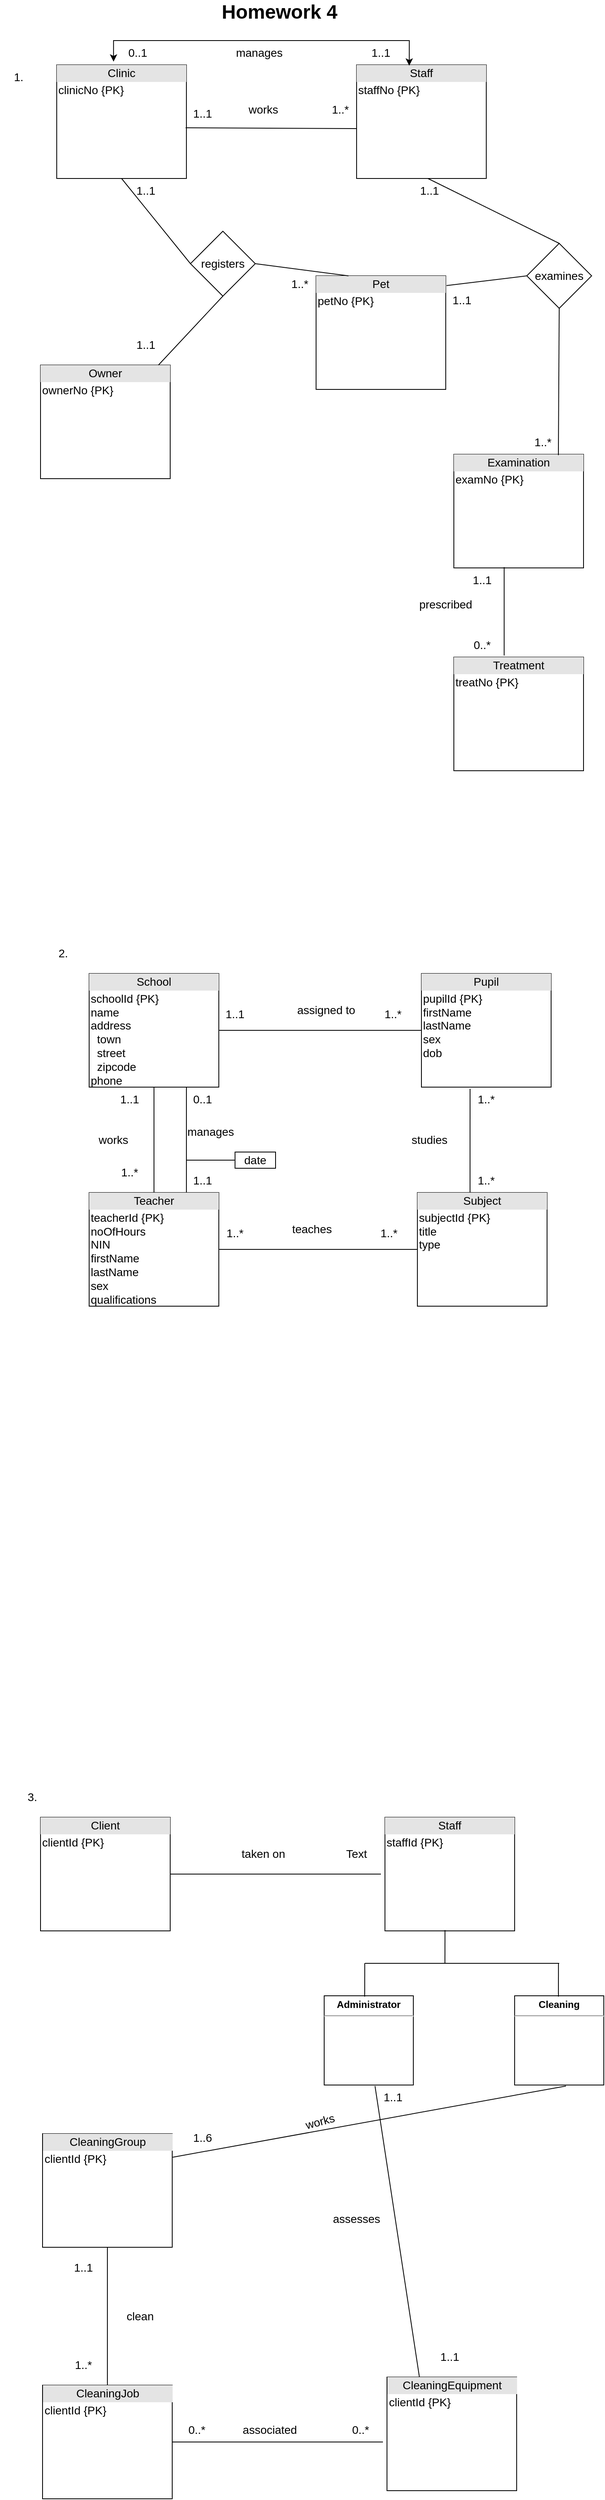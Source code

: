 <mxfile version="20.3.7" type="github">
  <diagram id="n6hOYPqbTRg_huXqoske" name="Page-1">
    <mxGraphModel dx="1449" dy="661" grid="1" gridSize="10" guides="1" tooltips="1" connect="1" arrows="1" fold="1" page="1" pageScale="1" pageWidth="850" pageHeight="1100" math="0" shadow="0">
      <root>
        <mxCell id="0" />
        <mxCell id="1" parent="0" />
        <mxCell id="2x-YNOdJNlLPmu8-nP3Z-1" value="&lt;span style=&quot;font-size: 24px;&quot;&gt;&lt;b&gt;Homework 4&lt;/b&gt;&lt;/span&gt;" style="text;html=1;strokeColor=none;fillColor=none;align=center;verticalAlign=middle;whiteSpace=wrap;rounded=0;" parent="1" vertex="1">
          <mxGeometry x="320" y="40" width="190" height="30" as="geometry" />
        </mxCell>
        <mxCell id="2x-YNOdJNlLPmu8-nP3Z-3" value="&lt;font style=&quot;font-size: 14px;&quot;&gt;1.&amp;nbsp;&lt;/font&gt;" style="text;html=1;strokeColor=none;fillColor=none;align=center;verticalAlign=middle;whiteSpace=wrap;rounded=0;fontSize=12;" parent="1" vertex="1">
          <mxGeometry x="70" y="120" width="50" height="30" as="geometry" />
        </mxCell>
        <mxCell id="2x-YNOdJNlLPmu8-nP3Z-4" value="&lt;div style=&quot;text-align: center; box-sizing: border-box; width: 100%; background: rgb(228, 228, 228); padding: 2px;&quot;&gt;Clinic&lt;/div&gt;&lt;table style=&quot;width:100%;font-size:1em;&quot; cellpadding=&quot;2&quot; cellspacing=&quot;0&quot;&gt;&lt;tbody&gt;&lt;tr&gt;&lt;td&gt;clinicNo {PK}&lt;br&gt;&lt;br&gt;&lt;/td&gt;&lt;td&gt;&lt;/td&gt;&lt;/tr&gt;&lt;/tbody&gt;&lt;/table&gt;" style="verticalAlign=top;align=left;overflow=fill;html=1;fontSize=14;" parent="1" vertex="1">
          <mxGeometry x="140" y="120" width="160" height="140" as="geometry" />
        </mxCell>
        <mxCell id="2x-YNOdJNlLPmu8-nP3Z-5" value="&lt;div style=&quot;text-align: center; box-sizing: border-box; width: 100%; background: rgb(228, 228, 228); padding: 2px;&quot;&gt;Staff&lt;/div&gt;&lt;table style=&quot;width:100%;font-size:1em;&quot; cellpadding=&quot;2&quot; cellspacing=&quot;0&quot;&gt;&lt;tbody&gt;&lt;tr&gt;&lt;td&gt;staffNo {PK}&lt;/td&gt;&lt;td&gt;&lt;/td&gt;&lt;/tr&gt;&lt;tr&gt;&lt;td&gt;&lt;br&gt;&lt;/td&gt;&lt;td&gt;&lt;/td&gt;&lt;/tr&gt;&lt;/tbody&gt;&lt;/table&gt;" style="verticalAlign=top;align=left;overflow=fill;html=1;fontSize=14;" parent="1" vertex="1">
          <mxGeometry x="510" y="120" width="160" height="140" as="geometry" />
        </mxCell>
        <mxCell id="2x-YNOdJNlLPmu8-nP3Z-6" value="" style="endArrow=none;html=1;rounded=0;fontSize=14;exitX=0.994;exitY=0.554;exitDx=0;exitDy=0;exitPerimeter=0;entryX=0;entryY=0.561;entryDx=0;entryDy=0;entryPerimeter=0;" parent="1" source="2x-YNOdJNlLPmu8-nP3Z-4" target="2x-YNOdJNlLPmu8-nP3Z-5" edge="1">
          <mxGeometry width="50" height="50" relative="1" as="geometry">
            <mxPoint x="430" y="260" as="sourcePoint" />
            <mxPoint x="480" y="210" as="targetPoint" />
          </mxGeometry>
        </mxCell>
        <mxCell id="2x-YNOdJNlLPmu8-nP3Z-7" value="1..*" style="text;html=1;strokeColor=none;fillColor=none;align=center;verticalAlign=middle;whiteSpace=wrap;rounded=0;fontSize=14;" parent="1" vertex="1">
          <mxGeometry x="460" y="160" width="60" height="30" as="geometry" />
        </mxCell>
        <mxCell id="2x-YNOdJNlLPmu8-nP3Z-8" value="works" style="text;html=1;strokeColor=none;fillColor=none;align=center;verticalAlign=middle;whiteSpace=wrap;rounded=0;fontSize=14;" parent="1" vertex="1">
          <mxGeometry x="365" y="160" width="60" height="30" as="geometry" />
        </mxCell>
        <mxCell id="2x-YNOdJNlLPmu8-nP3Z-9" value="" style="shape=image;html=1;verticalAlign=top;verticalLabelPosition=bottom;labelBackgroundColor=#ffffff;imageAspect=0;aspect=fixed;image=https://cdn4.iconfinder.com/data/icons/essential-app-2/16/play-music-triangle-media-128.png;fontSize=14;" parent="1" vertex="1">
          <mxGeometry x="415" y="165" width="20" height="20" as="geometry" />
        </mxCell>
        <mxCell id="2x-YNOdJNlLPmu8-nP3Z-10" value="1..1" style="text;html=1;strokeColor=none;fillColor=none;align=center;verticalAlign=middle;whiteSpace=wrap;rounded=0;fontSize=14;" parent="1" vertex="1">
          <mxGeometry x="290" y="165" width="60" height="30" as="geometry" />
        </mxCell>
        <mxCell id="2x-YNOdJNlLPmu8-nP3Z-11" value="&lt;div style=&quot;text-align: center; box-sizing: border-box; width: 100%; background: rgb(228, 228, 228); padding: 2px;&quot;&gt;Owner&lt;/div&gt;&lt;table style=&quot;width:100%;font-size:1em;&quot; cellpadding=&quot;2&quot; cellspacing=&quot;0&quot;&gt;&lt;tbody&gt;&lt;tr&gt;&lt;td&gt;ownerNo {PK}&lt;br&gt;&lt;br&gt;&lt;/td&gt;&lt;td&gt;&lt;/td&gt;&lt;/tr&gt;&lt;/tbody&gt;&lt;/table&gt;" style="verticalAlign=top;align=left;overflow=fill;html=1;fontSize=14;" parent="1" vertex="1">
          <mxGeometry x="120" y="490" width="160" height="140" as="geometry" />
        </mxCell>
        <mxCell id="2x-YNOdJNlLPmu8-nP3Z-12" value="" style="endArrow=none;html=1;rounded=0;fontSize=14;exitX=0;exitY=0.5;exitDx=0;exitDy=0;entryX=0.5;entryY=1;entryDx=0;entryDy=0;" parent="1" source="UZ8KRonEaBF6RXoaCSWt-2" target="2x-YNOdJNlLPmu8-nP3Z-4" edge="1">
          <mxGeometry width="50" height="50" relative="1" as="geometry">
            <mxPoint x="430" y="370" as="sourcePoint" />
            <mxPoint x="480" y="320" as="targetPoint" />
          </mxGeometry>
        </mxCell>
        <mxCell id="2x-YNOdJNlLPmu8-nP3Z-13" value="&lt;div style=&quot;text-align: center; box-sizing: border-box; width: 100%; background: rgb(228, 228, 228); padding: 2px;&quot;&gt;Pet&lt;/div&gt;&lt;table style=&quot;width:100%;font-size:1em;&quot; cellpadding=&quot;2&quot; cellspacing=&quot;0&quot;&gt;&lt;tbody&gt;&lt;tr&gt;&lt;td&gt;petNo {PK}&lt;br&gt;&lt;br&gt;&lt;/td&gt;&lt;td&gt;&lt;/td&gt;&lt;/tr&gt;&lt;/tbody&gt;&lt;/table&gt;" style="verticalAlign=top;align=left;overflow=fill;html=1;fontSize=14;" parent="1" vertex="1">
          <mxGeometry x="460" y="380" width="160" height="140" as="geometry" />
        </mxCell>
        <mxCell id="2x-YNOdJNlLPmu8-nP3Z-14" value="" style="endArrow=none;html=1;rounded=0;fontSize=14;exitX=0.5;exitY=1;exitDx=0;exitDy=0;" parent="1" target="2x-YNOdJNlLPmu8-nP3Z-11" edge="1" source="UZ8KRonEaBF6RXoaCSWt-2">
          <mxGeometry width="50" height="50" relative="1" as="geometry">
            <mxPoint x="460" y="450" as="sourcePoint" />
            <mxPoint x="480" y="550" as="targetPoint" />
          </mxGeometry>
        </mxCell>
        <mxCell id="2x-YNOdJNlLPmu8-nP3Z-15" value="1..*" style="text;html=1;strokeColor=none;fillColor=none;align=center;verticalAlign=middle;whiteSpace=wrap;rounded=0;fontSize=14;" parent="1" vertex="1">
          <mxGeometry x="410" y="375" width="60" height="30" as="geometry" />
        </mxCell>
        <mxCell id="2x-YNOdJNlLPmu8-nP3Z-21" value="" style="endArrow=classic;startArrow=classic;html=1;rounded=0;fontSize=14;edgeStyle=orthogonalEdgeStyle;entryX=0.406;entryY=0.007;entryDx=0;entryDy=0;entryPerimeter=0;exitX=0.438;exitY=-0.029;exitDx=0;exitDy=0;exitPerimeter=0;" parent="1" source="2x-YNOdJNlLPmu8-nP3Z-4" target="2x-YNOdJNlLPmu8-nP3Z-5" edge="1">
          <mxGeometry width="50" height="50" relative="1" as="geometry">
            <mxPoint x="210" y="110" as="sourcePoint" />
            <mxPoint x="560" y="80" as="targetPoint" />
            <Array as="points">
              <mxPoint x="210" y="90" />
              <mxPoint x="575" y="90" />
            </Array>
          </mxGeometry>
        </mxCell>
        <mxCell id="2x-YNOdJNlLPmu8-nP3Z-23" value="manages" style="text;html=1;strokeColor=none;fillColor=none;align=center;verticalAlign=middle;whiteSpace=wrap;rounded=0;fontSize=14;" parent="1" vertex="1">
          <mxGeometry x="360" y="90" width="60" height="30" as="geometry" />
        </mxCell>
        <mxCell id="2x-YNOdJNlLPmu8-nP3Z-24" value="0..1" style="text;html=1;strokeColor=none;fillColor=none;align=center;verticalAlign=middle;whiteSpace=wrap;rounded=0;fontSize=14;" parent="1" vertex="1">
          <mxGeometry x="210" y="90" width="60" height="30" as="geometry" />
        </mxCell>
        <mxCell id="2x-YNOdJNlLPmu8-nP3Z-25" value="1..1" style="text;html=1;strokeColor=none;fillColor=none;align=center;verticalAlign=middle;whiteSpace=wrap;rounded=0;fontSize=14;" parent="1" vertex="1">
          <mxGeometry x="510" y="90" width="60" height="30" as="geometry" />
        </mxCell>
        <mxCell id="2x-YNOdJNlLPmu8-nP3Z-28" value="1..1" style="text;html=1;strokeColor=none;fillColor=none;align=center;verticalAlign=middle;whiteSpace=wrap;rounded=0;fontSize=14;" parent="1" vertex="1">
          <mxGeometry x="220" y="260" width="60" height="30" as="geometry" />
        </mxCell>
        <mxCell id="2x-YNOdJNlLPmu8-nP3Z-30" value="" style="endArrow=none;html=1;rounded=0;fontSize=14;exitX=0.25;exitY=0;exitDx=0;exitDy=0;entryX=1;entryY=0.5;entryDx=0;entryDy=0;" parent="1" source="2x-YNOdJNlLPmu8-nP3Z-13" target="UZ8KRonEaBF6RXoaCSWt-2" edge="1">
          <mxGeometry width="50" height="50" relative="1" as="geometry">
            <mxPoint x="490" y="370" as="sourcePoint" />
            <mxPoint x="490" y="300" as="targetPoint" />
          </mxGeometry>
        </mxCell>
        <mxCell id="2x-YNOdJNlLPmu8-nP3Z-32" value="1..1" style="text;html=1;strokeColor=none;fillColor=none;align=center;verticalAlign=middle;whiteSpace=wrap;rounded=0;fontSize=14;rotation=0;" parent="1" vertex="1">
          <mxGeometry x="220" y="450" width="60" height="30" as="geometry" />
        </mxCell>
        <mxCell id="2x-YNOdJNlLPmu8-nP3Z-34" value="&lt;div style=&quot;text-align: center; box-sizing: border-box; width: 100%; background: rgb(228, 228, 228); padding: 2px;&quot;&gt;Examination&lt;/div&gt;&lt;table style=&quot;width:100%;font-size:1em;&quot; cellpadding=&quot;2&quot; cellspacing=&quot;0&quot;&gt;&lt;tbody&gt;&lt;tr&gt;&lt;td&gt;examNo {PK}&lt;br&gt;&lt;br&gt;&lt;/td&gt;&lt;td&gt;&lt;/td&gt;&lt;/tr&gt;&lt;/tbody&gt;&lt;/table&gt;" style="verticalAlign=top;align=left;overflow=fill;html=1;fontSize=14;" parent="1" vertex="1">
          <mxGeometry x="630" y="600" width="160" height="140" as="geometry" />
        </mxCell>
        <mxCell id="2x-YNOdJNlLPmu8-nP3Z-35" value="" style="endArrow=none;html=1;rounded=0;fontSize=14;entryX=0.5;entryY=1;entryDx=0;entryDy=0;exitX=0.806;exitY=0.007;exitDx=0;exitDy=0;exitPerimeter=0;" parent="1" target="UZ8KRonEaBF6RXoaCSWt-4" edge="1" source="2x-YNOdJNlLPmu8-nP3Z-34">
          <mxGeometry width="50" height="50" relative="1" as="geometry">
            <mxPoint x="518" y="620" as="sourcePoint" />
            <mxPoint x="490" y="500" as="targetPoint" />
          </mxGeometry>
        </mxCell>
        <mxCell id="2x-YNOdJNlLPmu8-nP3Z-38" value="1..*" style="text;html=1;strokeColor=none;fillColor=none;align=center;verticalAlign=middle;whiteSpace=wrap;rounded=0;fontSize=14;" parent="1" vertex="1">
          <mxGeometry x="710" y="570" width="60" height="30" as="geometry" />
        </mxCell>
        <mxCell id="2x-YNOdJNlLPmu8-nP3Z-39" value="1..1" style="text;html=1;strokeColor=none;fillColor=none;align=center;verticalAlign=middle;whiteSpace=wrap;rounded=0;fontSize=14;" parent="1" vertex="1">
          <mxGeometry x="610" y="395" width="60" height="30" as="geometry" />
        </mxCell>
        <mxCell id="2x-YNOdJNlLPmu8-nP3Z-44" value="1..1" style="text;html=1;strokeColor=none;fillColor=none;align=center;verticalAlign=middle;whiteSpace=wrap;rounded=0;fontSize=14;" parent="1" vertex="1">
          <mxGeometry x="570" y="260" width="60" height="30" as="geometry" />
        </mxCell>
        <mxCell id="2x-YNOdJNlLPmu8-nP3Z-45" value="&lt;div style=&quot;text-align: center; box-sizing: border-box; width: 100%; background: rgb(228, 228, 228); padding: 2px;&quot;&gt;Treatment&lt;/div&gt;&lt;table style=&quot;width:100%;font-size:1em;&quot; cellpadding=&quot;2&quot; cellspacing=&quot;0&quot;&gt;&lt;tbody&gt;&lt;tr&gt;&lt;td&gt;treatNo {PK}&lt;br&gt;&lt;br&gt;&lt;/td&gt;&lt;td&gt;&lt;/td&gt;&lt;/tr&gt;&lt;/tbody&gt;&lt;/table&gt;" style="verticalAlign=top;align=left;overflow=fill;html=1;fontSize=14;" parent="1" vertex="1">
          <mxGeometry x="630" y="850" width="160" height="140" as="geometry" />
        </mxCell>
        <mxCell id="2x-YNOdJNlLPmu8-nP3Z-46" value="" style="endArrow=none;html=1;rounded=0;fontSize=14;entryX=0.388;entryY=0.993;entryDx=0;entryDy=0;entryPerimeter=0;exitX=0.388;exitY=-0.014;exitDx=0;exitDy=0;exitPerimeter=0;" parent="1" source="2x-YNOdJNlLPmu8-nP3Z-45" target="2x-YNOdJNlLPmu8-nP3Z-34" edge="1">
          <mxGeometry width="50" height="50" relative="1" as="geometry">
            <mxPoint x="522" y="840" as="sourcePoint" />
            <mxPoint x="490" y="790" as="targetPoint" />
          </mxGeometry>
        </mxCell>
        <mxCell id="2x-YNOdJNlLPmu8-nP3Z-47" value="prescribed" style="text;html=1;strokeColor=none;fillColor=none;align=center;verticalAlign=middle;whiteSpace=wrap;rounded=0;fontSize=14;" parent="1" vertex="1">
          <mxGeometry x="590" y="770" width="60" height="30" as="geometry" />
        </mxCell>
        <mxCell id="2x-YNOdJNlLPmu8-nP3Z-48" value="" style="shape=image;html=1;verticalAlign=top;verticalLabelPosition=bottom;labelBackgroundColor=#ffffff;imageAspect=0;aspect=fixed;image=https://cdn1.iconfinder.com/data/icons/ionicons-fill-vol-2/512/triangle-128.png;fontSize=14;rotation=-180;" parent="1" vertex="1">
          <mxGeometry x="610" y="800" width="20" height="20" as="geometry" />
        </mxCell>
        <mxCell id="2x-YNOdJNlLPmu8-nP3Z-49" value="0..*" style="text;html=1;strokeColor=none;fillColor=none;align=center;verticalAlign=middle;whiteSpace=wrap;rounded=0;fontSize=14;" parent="1" vertex="1">
          <mxGeometry x="635" y="820" width="60" height="30" as="geometry" />
        </mxCell>
        <mxCell id="2x-YNOdJNlLPmu8-nP3Z-50" value="1..1" style="text;html=1;strokeColor=none;fillColor=none;align=center;verticalAlign=middle;whiteSpace=wrap;rounded=0;fontSize=14;" parent="1" vertex="1">
          <mxGeometry x="635" y="740" width="60" height="30" as="geometry" />
        </mxCell>
        <mxCell id="2x-YNOdJNlLPmu8-nP3Z-51" value="2.&amp;nbsp;" style="text;html=1;strokeColor=none;fillColor=none;align=center;verticalAlign=middle;whiteSpace=wrap;rounded=0;fontSize=14;" parent="1" vertex="1">
          <mxGeometry x="120" y="1200" width="60" height="30" as="geometry" />
        </mxCell>
        <mxCell id="2x-YNOdJNlLPmu8-nP3Z-52" value="&lt;div style=&quot;text-align: center; box-sizing: border-box; width: 100%; background: rgb(228, 228, 228); padding: 2px;&quot;&gt;School&lt;/div&gt;&lt;table style=&quot;width:100%;font-size:1em;&quot; cellpadding=&quot;2&quot; cellspacing=&quot;0&quot;&gt;&lt;tbody&gt;&lt;tr&gt;&lt;td&gt;schoolId {PK}&lt;br&gt;name&lt;br&gt;address&lt;br&gt;&lt;span style=&quot;white-space: pre;&quot;&gt; &lt;span style=&quot;white-space: pre;&quot;&gt;	&lt;/span&gt;&lt;/span&gt;town&lt;br&gt;&lt;span style=&quot;white-space: pre;&quot;&gt; &lt;span style=&quot;white-space: pre;&quot;&gt;	&lt;/span&gt;&lt;/span&gt;street&lt;br&gt;&lt;span style=&quot;white-space: pre;&quot;&gt; &lt;span style=&quot;white-space: pre;&quot;&gt;	&lt;/span&gt;&lt;/span&gt;zipcode&lt;br&gt;phone&lt;br&gt;&lt;br&gt;&lt;/td&gt;&lt;td&gt;&lt;/td&gt;&lt;/tr&gt;&lt;/tbody&gt;&lt;/table&gt;" style="verticalAlign=top;align=left;overflow=fill;html=1;fontSize=14;" parent="1" vertex="1">
          <mxGeometry x="180" y="1240" width="160" height="140" as="geometry" />
        </mxCell>
        <mxCell id="2x-YNOdJNlLPmu8-nP3Z-53" value="&lt;div style=&quot;text-align: center; box-sizing: border-box; width: 100%; background: rgb(228, 228, 228); padding: 2px;&quot;&gt;Pupil&lt;/div&gt;&lt;table style=&quot;width:100%;font-size:1em;&quot; cellpadding=&quot;2&quot; cellspacing=&quot;0&quot;&gt;&lt;tbody&gt;&lt;tr&gt;&lt;td&gt;pupilId {PK}&lt;br&gt;firstName&lt;br&gt;lastName&lt;br&gt;sex&lt;br&gt;dob&lt;br&gt;&lt;br&gt;&lt;/td&gt;&lt;td&gt;&lt;/td&gt;&lt;/tr&gt;&lt;/tbody&gt;&lt;/table&gt;" style="verticalAlign=top;align=left;overflow=fill;html=1;fontSize=14;" parent="1" vertex="1">
          <mxGeometry x="590" y="1240" width="160" height="140" as="geometry" />
        </mxCell>
        <mxCell id="2x-YNOdJNlLPmu8-nP3Z-54" value="" style="endArrow=none;html=1;rounded=0;fontSize=14;exitX=1;exitY=0.5;exitDx=0;exitDy=0;entryX=0;entryY=0.5;entryDx=0;entryDy=0;" parent="1" source="2x-YNOdJNlLPmu8-nP3Z-52" target="2x-YNOdJNlLPmu8-nP3Z-53" edge="1">
          <mxGeometry width="50" height="50" relative="1" as="geometry">
            <mxPoint x="480" y="1300" as="sourcePoint" />
            <mxPoint x="530" y="1250" as="targetPoint" />
          </mxGeometry>
        </mxCell>
        <mxCell id="2x-YNOdJNlLPmu8-nP3Z-55" value="assigned to" style="text;html=1;strokeColor=none;fillColor=none;align=center;verticalAlign=middle;whiteSpace=wrap;rounded=0;fontSize=14;" parent="1" vertex="1">
          <mxGeometry x="435" y="1270" width="75" height="30" as="geometry" />
        </mxCell>
        <mxCell id="2x-YNOdJNlLPmu8-nP3Z-56" value="" style="shape=image;html=1;verticalAlign=top;verticalLabelPosition=bottom;labelBackgroundColor=#ffffff;imageAspect=0;aspect=fixed;image=https://cdn1.iconfinder.com/data/icons/ionicons-fill-vol-2/512/triangle-128.png;fontSize=14;rotation=-90;" parent="1" vertex="1">
          <mxGeometry x="415" y="1275" width="20" height="20" as="geometry" />
        </mxCell>
        <mxCell id="2x-YNOdJNlLPmu8-nP3Z-57" value="1..1" style="text;html=1;strokeColor=none;fillColor=none;align=center;verticalAlign=middle;whiteSpace=wrap;rounded=0;fontSize=14;" parent="1" vertex="1">
          <mxGeometry x="330" y="1275" width="60" height="30" as="geometry" />
        </mxCell>
        <mxCell id="2x-YNOdJNlLPmu8-nP3Z-58" value="1..*" style="text;html=1;strokeColor=none;fillColor=none;align=center;verticalAlign=middle;whiteSpace=wrap;rounded=0;fontSize=14;" parent="1" vertex="1">
          <mxGeometry x="525" y="1275" width="60" height="30" as="geometry" />
        </mxCell>
        <mxCell id="2x-YNOdJNlLPmu8-nP3Z-59" value="&lt;div style=&quot;text-align: center; box-sizing: border-box; width: 100%; background: rgb(228, 228, 228); padding: 2px;&quot;&gt;Teacher&lt;/div&gt;&lt;table style=&quot;width:100%;font-size:1em;&quot; cellpadding=&quot;2&quot; cellspacing=&quot;0&quot;&gt;&lt;tbody&gt;&lt;tr&gt;&lt;td&gt;teacherId {PK}&lt;br&gt;noOfHours&lt;br&gt;NIN&lt;br&gt;firstName&lt;br&gt;lastName&lt;br&gt;sex&lt;br&gt;qualifications&lt;/td&gt;&lt;td&gt;&lt;/td&gt;&lt;/tr&gt;&lt;/tbody&gt;&lt;/table&gt;" style="verticalAlign=top;align=left;overflow=fill;html=1;fontSize=14;" parent="1" vertex="1">
          <mxGeometry x="180" y="1510" width="160" height="140" as="geometry" />
        </mxCell>
        <mxCell id="2x-YNOdJNlLPmu8-nP3Z-60" value="" style="endArrow=none;html=1;rounded=0;fontSize=14;exitX=0.5;exitY=0;exitDx=0;exitDy=0;entryX=0.5;entryY=1;entryDx=0;entryDy=0;" parent="1" source="2x-YNOdJNlLPmu8-nP3Z-59" target="2x-YNOdJNlLPmu8-nP3Z-52" edge="1">
          <mxGeometry width="50" height="50" relative="1" as="geometry">
            <mxPoint x="480" y="1520" as="sourcePoint" />
            <mxPoint x="530" y="1470" as="targetPoint" />
          </mxGeometry>
        </mxCell>
        <mxCell id="2x-YNOdJNlLPmu8-nP3Z-61" value="works" style="text;html=1;strokeColor=none;fillColor=none;align=center;verticalAlign=middle;whiteSpace=wrap;rounded=0;fontSize=14;" parent="1" vertex="1">
          <mxGeometry x="180" y="1430" width="60" height="30" as="geometry" />
        </mxCell>
        <mxCell id="2x-YNOdJNlLPmu8-nP3Z-62" value="" style="shape=image;html=1;verticalAlign=top;verticalLabelPosition=bottom;labelBackgroundColor=#ffffff;imageAspect=0;aspect=fixed;image=https://cdn1.iconfinder.com/data/icons/ionicons-fill-vol-2/512/triangle-128.png;fontSize=14;rotation=0;" parent="1" vertex="1">
          <mxGeometry x="200" y="1420" width="20" height="20" as="geometry" />
        </mxCell>
        <mxCell id="2x-YNOdJNlLPmu8-nP3Z-63" value="1..1" style="text;html=1;strokeColor=none;fillColor=none;align=center;verticalAlign=middle;whiteSpace=wrap;rounded=0;fontSize=14;" parent="1" vertex="1">
          <mxGeometry x="200" y="1380" width="60" height="30" as="geometry" />
        </mxCell>
        <mxCell id="2x-YNOdJNlLPmu8-nP3Z-64" value="&lt;div style=&quot;text-align: center; box-sizing: border-box; width: 100%; background: rgb(228, 228, 228); padding: 2px;&quot;&gt;Subject&lt;/div&gt;&lt;table style=&quot;width:100%;font-size:1em;&quot; cellpadding=&quot;2&quot; cellspacing=&quot;0&quot;&gt;&lt;tbody&gt;&lt;tr&gt;&lt;td&gt;subjectId {PK}&lt;br&gt;title&lt;br&gt;type&lt;/td&gt;&lt;td&gt;&lt;/td&gt;&lt;/tr&gt;&lt;/tbody&gt;&lt;/table&gt;" style="verticalAlign=top;align=left;overflow=fill;html=1;fontSize=14;" parent="1" vertex="1">
          <mxGeometry x="585" y="1510" width="160" height="140" as="geometry" />
        </mxCell>
        <mxCell id="2x-YNOdJNlLPmu8-nP3Z-65" value="" style="endArrow=none;html=1;rounded=0;fontSize=14;exitX=1;exitY=0.5;exitDx=0;exitDy=0;entryX=0;entryY=0.5;entryDx=0;entryDy=0;" parent="1" source="2x-YNOdJNlLPmu8-nP3Z-59" target="2x-YNOdJNlLPmu8-nP3Z-64" edge="1">
          <mxGeometry width="50" height="50" relative="1" as="geometry">
            <mxPoint x="480" y="1540" as="sourcePoint" />
            <mxPoint x="530" y="1490" as="targetPoint" />
          </mxGeometry>
        </mxCell>
        <mxCell id="2x-YNOdJNlLPmu8-nP3Z-66" value="teaches" style="text;html=1;strokeColor=none;fillColor=none;align=center;verticalAlign=middle;whiteSpace=wrap;rounded=0;fontSize=14;" parent="1" vertex="1">
          <mxGeometry x="425" y="1540" width="60" height="30" as="geometry" />
        </mxCell>
        <mxCell id="2x-YNOdJNlLPmu8-nP3Z-67" value="" style="shape=image;html=1;verticalAlign=top;verticalLabelPosition=bottom;labelBackgroundColor=#ffffff;imageAspect=0;aspect=fixed;image=https://cdn1.iconfinder.com/data/icons/ionicons-fill-vol-2/512/triangle-128.png;fontSize=14;rotation=90;" parent="1" vertex="1">
          <mxGeometry x="485" y="1545" width="20" height="20" as="geometry" />
        </mxCell>
        <mxCell id="2x-YNOdJNlLPmu8-nP3Z-68" value="1..*" style="text;html=1;strokeColor=none;fillColor=none;align=center;verticalAlign=middle;whiteSpace=wrap;rounded=0;fontSize=14;" parent="1" vertex="1">
          <mxGeometry x="520" y="1545" width="60" height="30" as="geometry" />
        </mxCell>
        <mxCell id="2x-YNOdJNlLPmu8-nP3Z-69" value="1..*" style="text;html=1;strokeColor=none;fillColor=none;align=center;verticalAlign=middle;whiteSpace=wrap;rounded=0;fontSize=14;" parent="1" vertex="1">
          <mxGeometry x="330" y="1545" width="60" height="30" as="geometry" />
        </mxCell>
        <mxCell id="2x-YNOdJNlLPmu8-nP3Z-70" value="" style="endArrow=none;html=1;rounded=0;fontSize=14;entryX=0.375;entryY=1.014;entryDx=0;entryDy=0;entryPerimeter=0;exitX=0.406;exitY=0;exitDx=0;exitDy=0;exitPerimeter=0;" parent="1" source="2x-YNOdJNlLPmu8-nP3Z-64" target="2x-YNOdJNlLPmu8-nP3Z-53" edge="1">
          <mxGeometry width="50" height="50" relative="1" as="geometry">
            <mxPoint x="480" y="1510" as="sourcePoint" />
            <mxPoint x="530" y="1460" as="targetPoint" />
          </mxGeometry>
        </mxCell>
        <mxCell id="2x-YNOdJNlLPmu8-nP3Z-71" value="studies" style="text;html=1;strokeColor=none;fillColor=none;align=center;verticalAlign=middle;whiteSpace=wrap;rounded=0;fontSize=14;" parent="1" vertex="1">
          <mxGeometry x="570" y="1430" width="60" height="30" as="geometry" />
        </mxCell>
        <mxCell id="2x-YNOdJNlLPmu8-nP3Z-72" value="" style="shape=image;html=1;verticalAlign=top;verticalLabelPosition=bottom;labelBackgroundColor=#ffffff;imageAspect=0;aspect=fixed;image=https://cdn1.iconfinder.com/data/icons/ionicons-fill-vol-2/512/triangle-128.png;fontSize=14;rotation=-180;" parent="1" vertex="1">
          <mxGeometry x="590" y="1460" width="20" height="20" as="geometry" />
        </mxCell>
        <mxCell id="2x-YNOdJNlLPmu8-nP3Z-73" value="1..*" style="text;html=1;strokeColor=none;fillColor=none;align=center;verticalAlign=middle;whiteSpace=wrap;rounded=0;fontSize=14;" parent="1" vertex="1">
          <mxGeometry x="640" y="1480" width="60" height="30" as="geometry" />
        </mxCell>
        <mxCell id="2x-YNOdJNlLPmu8-nP3Z-74" value="1..*" style="text;html=1;strokeColor=none;fillColor=none;align=center;verticalAlign=middle;whiteSpace=wrap;rounded=0;fontSize=14;" parent="1" vertex="1">
          <mxGeometry x="640" y="1380" width="60" height="30" as="geometry" />
        </mxCell>
        <mxCell id="2x-YNOdJNlLPmu8-nP3Z-75" value="" style="endArrow=none;html=1;rounded=0;fontSize=14;exitX=0.75;exitY=0;exitDx=0;exitDy=0;entryX=0.75;entryY=1;entryDx=0;entryDy=0;" parent="1" source="2x-YNOdJNlLPmu8-nP3Z-59" target="2x-YNOdJNlLPmu8-nP3Z-52" edge="1">
          <mxGeometry width="50" height="50" relative="1" as="geometry">
            <mxPoint x="480" y="1470" as="sourcePoint" />
            <mxPoint x="530" y="1420" as="targetPoint" />
          </mxGeometry>
        </mxCell>
        <mxCell id="2x-YNOdJNlLPmu8-nP3Z-76" value="manages" style="text;html=1;strokeColor=none;fillColor=none;align=center;verticalAlign=middle;whiteSpace=wrap;rounded=0;fontSize=14;" parent="1" vertex="1">
          <mxGeometry x="300" y="1420" width="60" height="30" as="geometry" />
        </mxCell>
        <mxCell id="2x-YNOdJNlLPmu8-nP3Z-77" value="1..1" style="text;html=1;strokeColor=none;fillColor=none;align=center;verticalAlign=middle;whiteSpace=wrap;rounded=0;fontSize=14;" parent="1" vertex="1">
          <mxGeometry x="290" y="1480" width="60" height="30" as="geometry" />
        </mxCell>
        <mxCell id="2x-YNOdJNlLPmu8-nP3Z-78" value="" style="shape=image;html=1;verticalAlign=top;verticalLabelPosition=bottom;labelBackgroundColor=#ffffff;imageAspect=0;aspect=fixed;image=https://cdn1.iconfinder.com/data/icons/ionicons-fill-vol-2/512/triangle-128.png;fontSize=14;rotation=-180;" parent="1" vertex="1">
          <mxGeometry x="310" y="1440" width="20" height="20" as="geometry" />
        </mxCell>
        <mxCell id="2x-YNOdJNlLPmu8-nP3Z-79" value="0..1" style="text;html=1;strokeColor=none;fillColor=none;align=center;verticalAlign=middle;whiteSpace=wrap;rounded=0;fontSize=14;" parent="1" vertex="1">
          <mxGeometry x="290" y="1380" width="60" height="30" as="geometry" />
        </mxCell>
        <mxCell id="2x-YNOdJNlLPmu8-nP3Z-81" value="" style="endArrow=none;html=1;rounded=0;fontSize=14;" parent="1" edge="1">
          <mxGeometry width="50" height="50" relative="1" as="geometry">
            <mxPoint x="300" y="1470" as="sourcePoint" />
            <mxPoint x="360" y="1470" as="targetPoint" />
          </mxGeometry>
        </mxCell>
        <mxCell id="2x-YNOdJNlLPmu8-nP3Z-83" value="date" style="rounded=0;whiteSpace=wrap;html=1;fontSize=14;" parent="1" vertex="1">
          <mxGeometry x="360" y="1460" width="50" height="20" as="geometry" />
        </mxCell>
        <mxCell id="UZ8KRonEaBF6RXoaCSWt-1" value="3." style="text;html=1;strokeColor=none;fillColor=none;align=center;verticalAlign=middle;whiteSpace=wrap;rounded=0;fontSize=14;" vertex="1" parent="1">
          <mxGeometry x="80" y="2240" width="60" height="30" as="geometry" />
        </mxCell>
        <mxCell id="UZ8KRonEaBF6RXoaCSWt-2" value="" style="rhombus;whiteSpace=wrap;html=1;fontSize=14;" vertex="1" parent="1">
          <mxGeometry x="305" y="325" width="80" height="80" as="geometry" />
        </mxCell>
        <mxCell id="UZ8KRonEaBF6RXoaCSWt-3" value="registers" style="text;html=1;strokeColor=none;fillColor=none;align=center;verticalAlign=middle;whiteSpace=wrap;rounded=0;fontSize=14;" vertex="1" parent="1">
          <mxGeometry x="315" y="350" width="60" height="30" as="geometry" />
        </mxCell>
        <mxCell id="UZ8KRonEaBF6RXoaCSWt-4" value="" style="rhombus;whiteSpace=wrap;html=1;fontSize=14;" vertex="1" parent="1">
          <mxGeometry x="720" y="340" width="80" height="80" as="geometry" />
        </mxCell>
        <mxCell id="UZ8KRonEaBF6RXoaCSWt-5" value="" style="endArrow=none;html=1;rounded=0;fontSize=14;entryX=0.55;entryY=1;entryDx=0;entryDy=0;entryPerimeter=0;exitX=0.5;exitY=0;exitDx=0;exitDy=0;" edge="1" parent="1" source="UZ8KRonEaBF6RXoaCSWt-4" target="2x-YNOdJNlLPmu8-nP3Z-5">
          <mxGeometry width="50" height="50" relative="1" as="geometry">
            <mxPoint x="390" y="350" as="sourcePoint" />
            <mxPoint x="440" y="300" as="targetPoint" />
          </mxGeometry>
        </mxCell>
        <mxCell id="UZ8KRonEaBF6RXoaCSWt-6" value="" style="endArrow=none;html=1;rounded=0;fontSize=14;exitX=1.006;exitY=0.086;exitDx=0;exitDy=0;exitPerimeter=0;entryX=0;entryY=0.5;entryDx=0;entryDy=0;" edge="1" parent="1" source="2x-YNOdJNlLPmu8-nP3Z-13" target="UZ8KRonEaBF6RXoaCSWt-4">
          <mxGeometry width="50" height="50" relative="1" as="geometry">
            <mxPoint x="630" y="375" as="sourcePoint" />
            <mxPoint x="680" y="325" as="targetPoint" />
          </mxGeometry>
        </mxCell>
        <mxCell id="UZ8KRonEaBF6RXoaCSWt-8" value="examines" style="text;html=1;strokeColor=none;fillColor=none;align=center;verticalAlign=middle;whiteSpace=wrap;rounded=0;fontSize=14;" vertex="1" parent="1">
          <mxGeometry x="730" y="365" width="60" height="30" as="geometry" />
        </mxCell>
        <mxCell id="UZ8KRonEaBF6RXoaCSWt-9" value="&lt;div style=&quot;text-align: center; box-sizing: border-box; width: 100%; background: rgb(228, 228, 228); padding: 2px;&quot;&gt;Client&lt;/div&gt;&lt;table style=&quot;width:100%;font-size:1em;&quot; cellpadding=&quot;2&quot; cellspacing=&quot;0&quot;&gt;&lt;tbody&gt;&lt;tr&gt;&lt;td&gt;clientId {PK}&lt;br&gt;&lt;/td&gt;&lt;td&gt;&lt;/td&gt;&lt;/tr&gt;&lt;/tbody&gt;&lt;/table&gt;" style="verticalAlign=top;align=left;overflow=fill;html=1;fontSize=14;" vertex="1" parent="1">
          <mxGeometry x="120" y="2280" width="160" height="140" as="geometry" />
        </mxCell>
        <mxCell id="UZ8KRonEaBF6RXoaCSWt-10" value="&lt;div style=&quot;text-align: center; box-sizing: border-box; width: 100%; background: rgb(228, 228, 228); padding: 2px;&quot;&gt;Staff&lt;/div&gt;&lt;table style=&quot;width:100%;font-size:1em;&quot; cellpadding=&quot;2&quot; cellspacing=&quot;0&quot;&gt;&lt;tbody&gt;&lt;tr&gt;&lt;td&gt;staffId {PK}&lt;br&gt;&lt;/td&gt;&lt;td&gt;&lt;/td&gt;&lt;/tr&gt;&lt;/tbody&gt;&lt;/table&gt;" style="verticalAlign=top;align=left;overflow=fill;html=1;fontSize=14;" vertex="1" parent="1">
          <mxGeometry x="545" y="2280" width="160" height="140" as="geometry" />
        </mxCell>
        <mxCell id="UZ8KRonEaBF6RXoaCSWt-11" value="1..*" style="text;html=1;strokeColor=none;fillColor=none;align=center;verticalAlign=middle;whiteSpace=wrap;rounded=0;fontSize=14;" vertex="1" parent="1">
          <mxGeometry x="200" y="1470" width="60" height="30" as="geometry" />
        </mxCell>
        <mxCell id="UZ8KRonEaBF6RXoaCSWt-12" value="&lt;div style=&quot;text-align: center; box-sizing: border-box; width: 100%; background: rgb(228, 228, 228); padding: 2px;&quot;&gt;CleaningJob&lt;/div&gt;&lt;table style=&quot;width:100%;font-size:1em;&quot; cellpadding=&quot;2&quot; cellspacing=&quot;0&quot;&gt;&lt;tbody&gt;&lt;tr&gt;&lt;td&gt;clientId {PK}&lt;br&gt;&lt;/td&gt;&lt;td&gt;&lt;/td&gt;&lt;/tr&gt;&lt;/tbody&gt;&lt;/table&gt;" style="verticalAlign=top;align=left;overflow=fill;html=1;fontSize=14;" vertex="1" parent="1">
          <mxGeometry x="122.5" y="2980" width="160" height="140" as="geometry" />
        </mxCell>
        <mxCell id="UZ8KRonEaBF6RXoaCSWt-13" value="&lt;div style=&quot;text-align: center; box-sizing: border-box; width: 100%; background: rgb(228, 228, 228); padding: 2px;&quot;&gt;CleaningEquipment&lt;/div&gt;&lt;table style=&quot;width:100%;font-size:1em;&quot; cellpadding=&quot;2&quot; cellspacing=&quot;0&quot;&gt;&lt;tbody&gt;&lt;tr&gt;&lt;td&gt;clientId {PK}&lt;br&gt;&lt;/td&gt;&lt;td&gt;&lt;/td&gt;&lt;/tr&gt;&lt;/tbody&gt;&lt;/table&gt;" style="verticalAlign=top;align=left;overflow=fill;html=1;fontSize=14;" vertex="1" parent="1">
          <mxGeometry x="547.5" y="2970" width="160" height="140" as="geometry" />
        </mxCell>
        <mxCell id="UZ8KRonEaBF6RXoaCSWt-14" value="" style="endArrow=none;html=1;rounded=0;fontSize=14;exitX=1;exitY=0.5;exitDx=0;exitDy=0;" edge="1" parent="1" source="UZ8KRonEaBF6RXoaCSWt-12">
          <mxGeometry width="50" height="50" relative="1" as="geometry">
            <mxPoint x="482.5" y="2930" as="sourcePoint" />
            <mxPoint x="542.5" y="3050" as="targetPoint" />
          </mxGeometry>
        </mxCell>
        <mxCell id="UZ8KRonEaBF6RXoaCSWt-15" value="associated" style="text;html=1;strokeColor=none;fillColor=none;align=center;verticalAlign=middle;whiteSpace=wrap;rounded=0;fontSize=14;" vertex="1" parent="1">
          <mxGeometry x="372.5" y="3020" width="60" height="30" as="geometry" />
        </mxCell>
        <mxCell id="UZ8KRonEaBF6RXoaCSWt-16" value="0..*" style="text;html=1;strokeColor=none;fillColor=none;align=center;verticalAlign=middle;whiteSpace=wrap;rounded=0;fontSize=14;" vertex="1" parent="1">
          <mxGeometry x="282.5" y="3020" width="60" height="30" as="geometry" />
        </mxCell>
        <mxCell id="UZ8KRonEaBF6RXoaCSWt-17" value="0..*" style="text;html=1;strokeColor=none;fillColor=none;align=center;verticalAlign=middle;whiteSpace=wrap;rounded=0;fontSize=14;" vertex="1" parent="1">
          <mxGeometry x="485" y="3020" width="60" height="30" as="geometry" />
        </mxCell>
        <mxCell id="UZ8KRonEaBF6RXoaCSWt-18" value="&lt;div style=&quot;text-align: center; box-sizing: border-box; width: 100%; background: rgb(228, 228, 228); padding: 2px;&quot;&gt;CleaningGroup&lt;/div&gt;&lt;table style=&quot;width:100%;font-size:1em;&quot; cellpadding=&quot;2&quot; cellspacing=&quot;0&quot;&gt;&lt;tbody&gt;&lt;tr&gt;&lt;td&gt;clientId {PK}&lt;br&gt;&lt;/td&gt;&lt;td&gt;&lt;/td&gt;&lt;/tr&gt;&lt;/tbody&gt;&lt;/table&gt;" style="verticalAlign=top;align=left;overflow=fill;html=1;fontSize=14;" vertex="1" parent="1">
          <mxGeometry x="122.5" y="2670" width="160" height="140" as="geometry" />
        </mxCell>
        <mxCell id="UZ8KRonEaBF6RXoaCSWt-19" value="" style="endArrow=none;html=1;rounded=0;fontSize=14;exitX=0.5;exitY=0;exitDx=0;exitDy=0;entryX=0.5;entryY=1;entryDx=0;entryDy=0;" edge="1" parent="1" source="UZ8KRonEaBF6RXoaCSWt-12" target="UZ8KRonEaBF6RXoaCSWt-18">
          <mxGeometry width="50" height="50" relative="1" as="geometry">
            <mxPoint x="442.5" y="2890" as="sourcePoint" />
            <mxPoint x="492.5" y="2840" as="targetPoint" />
          </mxGeometry>
        </mxCell>
        <mxCell id="UZ8KRonEaBF6RXoaCSWt-20" value="clean" style="text;html=1;strokeColor=none;fillColor=none;align=center;verticalAlign=middle;whiteSpace=wrap;rounded=0;fontSize=14;" vertex="1" parent="1">
          <mxGeometry x="212.5" y="2880" width="60" height="30" as="geometry" />
        </mxCell>
        <mxCell id="UZ8KRonEaBF6RXoaCSWt-21" value="" style="shape=image;html=1;verticalAlign=top;verticalLabelPosition=bottom;labelBackgroundColor=#ffffff;imageAspect=0;aspect=fixed;image=https://cdn4.iconfinder.com/data/icons/essential-app-2/16/play-music-triangle-media-128.png;fontSize=14;rotation=90;" vertex="1" parent="1">
          <mxGeometry x="232.5" y="2910" width="20" height="20" as="geometry" />
        </mxCell>
        <mxCell id="UZ8KRonEaBF6RXoaCSWt-22" value="1..*" style="text;html=1;strokeColor=none;fillColor=none;align=center;verticalAlign=middle;whiteSpace=wrap;rounded=0;fontSize=14;" vertex="1" parent="1">
          <mxGeometry x="142.5" y="2940" width="60" height="30" as="geometry" />
        </mxCell>
        <mxCell id="UZ8KRonEaBF6RXoaCSWt-23" value="1..1" style="text;html=1;strokeColor=none;fillColor=none;align=center;verticalAlign=middle;whiteSpace=wrap;rounded=0;fontSize=14;" vertex="1" parent="1">
          <mxGeometry x="142.5" y="2820" width="60" height="30" as="geometry" />
        </mxCell>
        <mxCell id="UZ8KRonEaBF6RXoaCSWt-28" value="&lt;p style=&quot;margin: 4px 0px 0px; text-align: center;&quot;&gt;&lt;b style=&quot;&quot;&gt;Administrator&lt;/b&gt;&lt;/p&gt;&lt;hr&gt;&lt;p style=&quot;margin:0px;margin-left:8px;&quot;&gt;&lt;br&gt;&lt;/p&gt;" style="verticalAlign=top;align=left;overflow=fill;fontSize=12;fontFamily=Helvetica;html=1;" vertex="1" parent="1">
          <mxGeometry x="470" y="2500" width="110" height="110" as="geometry" />
        </mxCell>
        <mxCell id="UZ8KRonEaBF6RXoaCSWt-29" value="&lt;p style=&quot;margin: 4px 0px 0px; text-align: center;&quot;&gt;&lt;b style=&quot;&quot;&gt;Cleaning&lt;/b&gt;&lt;/p&gt;&lt;hr&gt;&lt;p style=&quot;margin:0px;margin-left:8px;&quot;&gt;&lt;br&gt;&lt;/p&gt;" style="verticalAlign=top;align=left;overflow=fill;fontSize=12;fontFamily=Helvetica;html=1;" vertex="1" parent="1">
          <mxGeometry x="705" y="2500" width="110" height="110" as="geometry" />
        </mxCell>
        <mxCell id="UZ8KRonEaBF6RXoaCSWt-30" value="" style="endArrow=none;html=1;rounded=0;fontSize=14;" edge="1" parent="1">
          <mxGeometry width="50" height="50" relative="1" as="geometry">
            <mxPoint x="520" y="2460" as="sourcePoint" />
            <mxPoint x="760" y="2460" as="targetPoint" />
          </mxGeometry>
        </mxCell>
        <mxCell id="UZ8KRonEaBF6RXoaCSWt-31" value="" style="endArrow=none;html=1;rounded=0;fontSize=14;entryX=0.463;entryY=0.993;entryDx=0;entryDy=0;entryPerimeter=0;" edge="1" parent="1" target="UZ8KRonEaBF6RXoaCSWt-10">
          <mxGeometry width="50" height="50" relative="1" as="geometry">
            <mxPoint x="619" y="2460" as="sourcePoint" />
            <mxPoint x="490" y="2570" as="targetPoint" />
          </mxGeometry>
        </mxCell>
        <mxCell id="UZ8KRonEaBF6RXoaCSWt-32" value="" style="endArrow=none;html=1;rounded=0;fontSize=14;entryX=0.463;entryY=0.993;entryDx=0;entryDy=0;entryPerimeter=0;" edge="1" parent="1">
          <mxGeometry width="50" height="50" relative="1" as="geometry">
            <mxPoint x="520" y="2500.98" as="sourcePoint" />
            <mxPoint x="520.08" y="2460" as="targetPoint" />
          </mxGeometry>
        </mxCell>
        <mxCell id="UZ8KRonEaBF6RXoaCSWt-33" value="" style="endArrow=none;html=1;rounded=0;fontSize=14;entryX=0.463;entryY=0.993;entryDx=0;entryDy=0;entryPerimeter=0;" edge="1" parent="1">
          <mxGeometry width="50" height="50" relative="1" as="geometry">
            <mxPoint x="759" y="2500.98" as="sourcePoint" />
            <mxPoint x="759.08" y="2460" as="targetPoint" />
          </mxGeometry>
        </mxCell>
        <mxCell id="UZ8KRonEaBF6RXoaCSWt-34" value="" style="endArrow=none;html=1;rounded=0;fontSize=14;exitX=1;exitY=0.5;exitDx=0;exitDy=0;" edge="1" parent="1" source="UZ8KRonEaBF6RXoaCSWt-9">
          <mxGeometry width="50" height="50" relative="1" as="geometry">
            <mxPoint x="530" y="2530" as="sourcePoint" />
            <mxPoint x="540" y="2350" as="targetPoint" />
          </mxGeometry>
        </mxCell>
        <mxCell id="UZ8KRonEaBF6RXoaCSWt-35" value="taken on" style="text;html=1;strokeColor=none;fillColor=none;align=center;verticalAlign=middle;whiteSpace=wrap;rounded=0;fontSize=14;" vertex="1" parent="1">
          <mxGeometry x="365" y="2310" width="60" height="30" as="geometry" />
        </mxCell>
        <mxCell id="UZ8KRonEaBF6RXoaCSWt-36" value="" style="shape=image;html=1;verticalAlign=top;verticalLabelPosition=bottom;labelBackgroundColor=#ffffff;imageAspect=0;aspect=fixed;image=https://cdn4.iconfinder.com/data/icons/essential-app-2/16/play-music-triangle-media-128.png;fontSize=14;" vertex="1" parent="1">
          <mxGeometry x="425" y="2317.5" width="15" height="15" as="geometry" />
        </mxCell>
        <mxCell id="UZ8KRonEaBF6RXoaCSWt-37" value="Text" style="text;html=1;strokeColor=none;fillColor=none;align=center;verticalAlign=middle;whiteSpace=wrap;rounded=0;fontSize=14;" vertex="1" parent="1">
          <mxGeometry x="480" y="2310" width="60" height="30" as="geometry" />
        </mxCell>
        <mxCell id="UZ8KRonEaBF6RXoaCSWt-38" value="" style="endArrow=none;html=1;rounded=0;fontSize=14;entryX=0.57;entryY=1.011;entryDx=0;entryDy=0;entryPerimeter=0;exitX=0.25;exitY=0;exitDx=0;exitDy=0;" edge="1" parent="1" source="UZ8KRonEaBF6RXoaCSWt-13" target="UZ8KRonEaBF6RXoaCSWt-28">
          <mxGeometry width="50" height="50" relative="1" as="geometry">
            <mxPoint x="540" y="2810" as="sourcePoint" />
            <mxPoint x="590" y="2760" as="targetPoint" />
          </mxGeometry>
        </mxCell>
        <mxCell id="UZ8KRonEaBF6RXoaCSWt-39" value="assesses" style="text;html=1;strokeColor=none;fillColor=none;align=center;verticalAlign=middle;whiteSpace=wrap;rounded=0;fontSize=14;" vertex="1" parent="1">
          <mxGeometry x="480" y="2760" width="60" height="30" as="geometry" />
        </mxCell>
        <mxCell id="UZ8KRonEaBF6RXoaCSWt-40" value="" style="shape=image;html=1;verticalAlign=top;verticalLabelPosition=bottom;labelBackgroundColor=#ffffff;imageAspect=0;aspect=fixed;image=https://cdn4.iconfinder.com/data/icons/essential-app-2/16/play-music-triangle-media-128.png;fontSize=14;rotation=90;" vertex="1" parent="1">
          <mxGeometry x="500" y="2790" width="20" height="20" as="geometry" />
        </mxCell>
        <mxCell id="UZ8KRonEaBF6RXoaCSWt-41" value="1..1" style="text;html=1;strokeColor=none;fillColor=none;align=center;verticalAlign=middle;whiteSpace=wrap;rounded=0;fontSize=14;" vertex="1" parent="1">
          <mxGeometry x="595" y="2930" width="60" height="30" as="geometry" />
        </mxCell>
        <mxCell id="UZ8KRonEaBF6RXoaCSWt-42" value="1..1" style="text;html=1;strokeColor=none;fillColor=none;align=center;verticalAlign=middle;whiteSpace=wrap;rounded=0;fontSize=14;" vertex="1" parent="1">
          <mxGeometry x="525" y="2610" width="60" height="30" as="geometry" />
        </mxCell>
        <mxCell id="UZ8KRonEaBF6RXoaCSWt-43" value="" style="endArrow=none;html=1;rounded=0;fontSize=14;exitX=1.004;exitY=0.207;exitDx=0;exitDy=0;exitPerimeter=0;entryX=0.576;entryY=1.011;entryDx=0;entryDy=0;entryPerimeter=0;" edge="1" parent="1" source="UZ8KRonEaBF6RXoaCSWt-18" target="UZ8KRonEaBF6RXoaCSWt-29">
          <mxGeometry width="50" height="50" relative="1" as="geometry">
            <mxPoint x="540" y="2700" as="sourcePoint" />
            <mxPoint x="590" y="2650" as="targetPoint" />
          </mxGeometry>
        </mxCell>
        <mxCell id="UZ8KRonEaBF6RXoaCSWt-44" value="works" style="text;html=1;strokeColor=none;fillColor=none;align=center;verticalAlign=middle;whiteSpace=wrap;rounded=0;fontSize=14;rotation=-15;" vertex="1" parent="1">
          <mxGeometry x="435" y="2640" width="60" height="30" as="geometry" />
        </mxCell>
        <mxCell id="UZ8KRonEaBF6RXoaCSWt-45" value="1..6" style="text;html=1;strokeColor=none;fillColor=none;align=center;verticalAlign=middle;whiteSpace=wrap;rounded=0;fontSize=14;" vertex="1" parent="1">
          <mxGeometry x="290" y="2660" width="60" height="30" as="geometry" />
        </mxCell>
      </root>
    </mxGraphModel>
  </diagram>
</mxfile>
